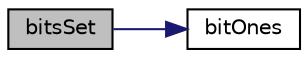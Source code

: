 digraph "bitsSet"
{
  edge [fontname="Helvetica",fontsize="10",labelfontname="Helvetica",labelfontsize="10"];
  node [fontname="Helvetica",fontsize="10",shape=record];
  rankdir="LR";
  Node42 [label="bitsSet",height=0.2,width=0.4,color="black", fillcolor="grey75", style="filled", fontcolor="black"];
  Node42 -> Node43 [color="midnightblue",fontsize="10",style="solid",fontname="Helvetica"];
  Node43 [label="bitOnes",height=0.2,width=0.4,color="black", fillcolor="white", style="filled",URL="$d6/d93/generic__util_8h.html#a822750373ef9e17db637149994344b53"];
}
